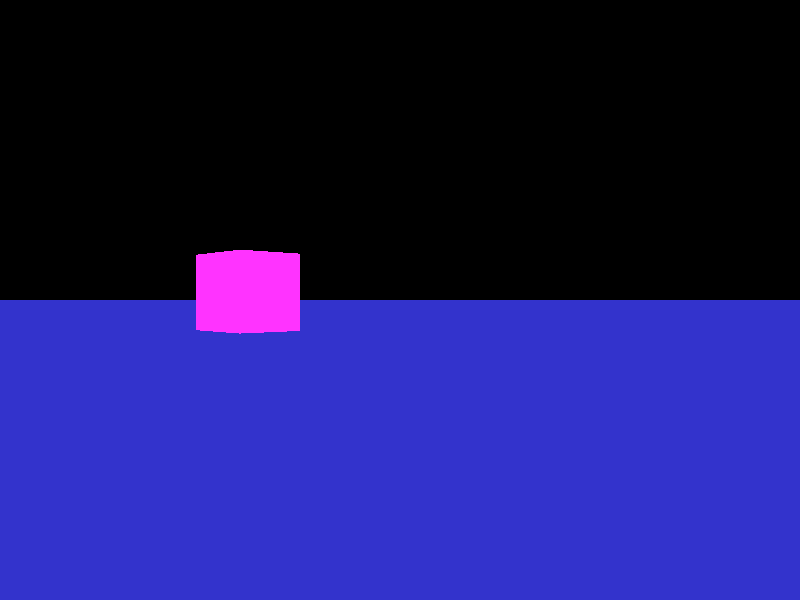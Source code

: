 // csc 473: Simple Box

camera {
  location  <0, 0, 7>
  up        <0, 1, 0>
  right     <1.33333, 0, 0>
  look_at   <0, 0, 0>
}

light_source {<-100, 100, 100> color rgb <1.5, 1.5, 1.5>}

box { <-0.5, -0.6, -0.7>, <0.8, 0.9, 1.0>
  pigment { color rgbf <1.0, 0.2, 1.0, 0.6>}
  finish {ambient 0.2 diffuse 0.8 reflection 0.2 refraction 1.0 ior 1.9}
  //finish {ambient 0.2 diffuse 0.8}
  rotate <0, -45, 0>
  translate <3, 0, -5>
}

plane {<0, 1, 0>, -4
      pigment {color rgb <0.2, 0.2, 0.8>}
      finish {ambient 0.3 diffuse 0.8}
}
